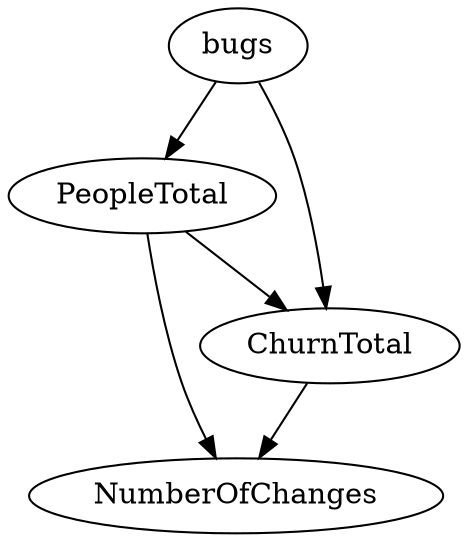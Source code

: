 digraph {
   PeopleTotal;
   NumberOfChanges;
   ChurnTotal;
   bugs;
   PeopleTotal -> NumberOfChanges;
   PeopleTotal -> ChurnTotal;
   ChurnTotal -> NumberOfChanges;
   bugs -> PeopleTotal;
   bugs -> ChurnTotal;
}

